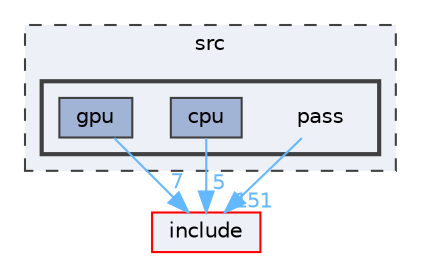 digraph "src/pass"
{
 // LATEX_PDF_SIZE
  bgcolor="transparent";
  edge [fontname=Helvetica,fontsize=10,labelfontname=Helvetica,labelfontsize=10];
  node [fontname=Helvetica,fontsize=10,shape=box,height=0.2,width=0.4];
  compound=true
  subgraph clusterdir_68267d1309a1af8e8297ef4c3efbcdba {
    graph [ bgcolor="#edf0f7", pencolor="grey25", label="src", fontname=Helvetica,fontsize=10 style="filled,dashed", URL="dir_68267d1309a1af8e8297ef4c3efbcdba.html",tooltip=""]
  subgraph clusterdir_dc2ef78247b46daa8dd3bad222b57cf7 {
    graph [ bgcolor="#edf0f7", pencolor="grey25", label="", fontname=Helvetica,fontsize=10 style="filled,bold", URL="dir_dc2ef78247b46daa8dd3bad222b57cf7.html",tooltip=""]
    dir_dc2ef78247b46daa8dd3bad222b57cf7 [shape=plaintext, label="pass"];
  dir_86278d1967920bb1ab755db575b17ecd [label="cpu", fillcolor="#a2b4d6", color="grey25", style="filled", URL="dir_86278d1967920bb1ab755db575b17ecd.html",tooltip=""];
  dir_c63248d7503d1ef565f2698c9b5ca3e8 [label="gpu", fillcolor="#a2b4d6", color="grey25", style="filled", URL="dir_c63248d7503d1ef565f2698c9b5ca3e8.html",tooltip=""];
  }
  }
  dir_d44c64559bbebec7f509842c48db8b23 [label="include", fillcolor="#edf0f7", color="red", style="filled", URL="dir_d44c64559bbebec7f509842c48db8b23.html",tooltip=""];
  dir_dc2ef78247b46daa8dd3bad222b57cf7->dir_d44c64559bbebec7f509842c48db8b23 [headlabel="151", labeldistance=1.5 headhref="dir_000021_000017.html" color="steelblue1" fontcolor="steelblue1"];
  dir_86278d1967920bb1ab755db575b17ecd->dir_d44c64559bbebec7f509842c48db8b23 [headlabel="5", labeldistance=1.5 headhref="dir_000007_000017.html" color="steelblue1" fontcolor="steelblue1"];
  dir_c63248d7503d1ef565f2698c9b5ca3e8->dir_d44c64559bbebec7f509842c48db8b23 [headlabel="7", labeldistance=1.5 headhref="dir_000016_000017.html" color="steelblue1" fontcolor="steelblue1"];
}
